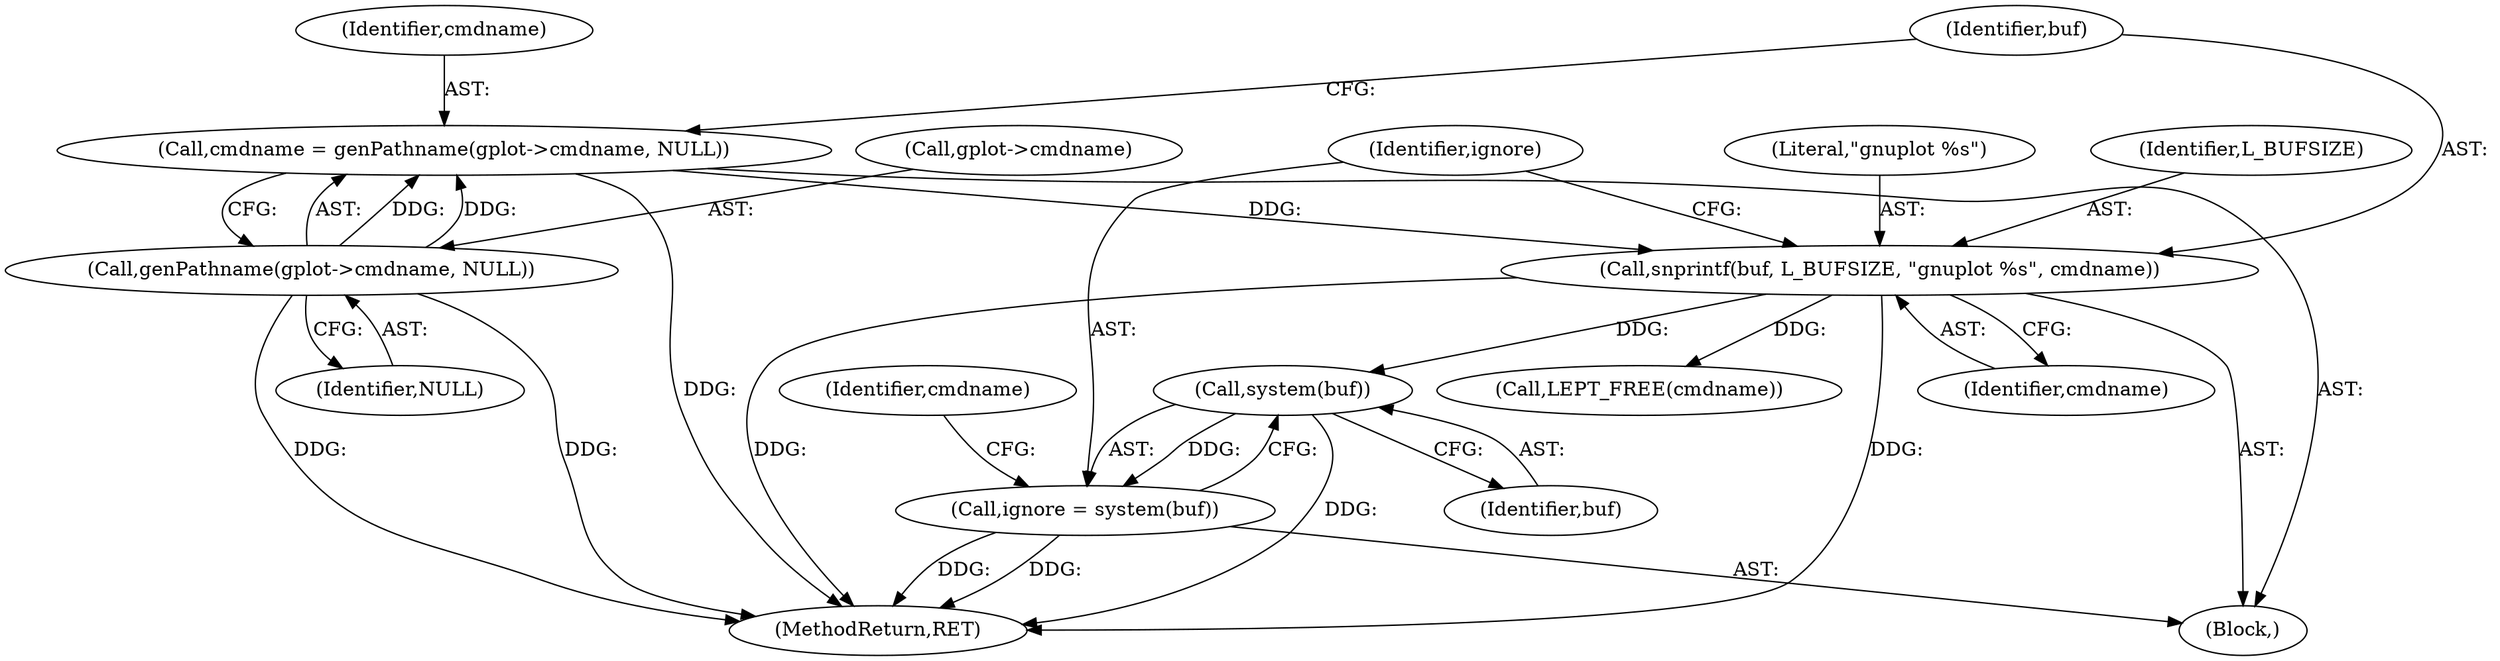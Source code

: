 digraph "0_leptonica_ee301cb2029db8a6289c5295daa42bba7715e99a_3@API" {
"1000135" [label="(Call,system(buf))"];
"1000128" [label="(Call,snprintf(buf, L_BUFSIZE, \"gnuplot %s\", cmdname))"];
"1000121" [label="(Call,cmdname = genPathname(gplot->cmdname, NULL))"];
"1000123" [label="(Call,genPathname(gplot->cmdname, NULL))"];
"1000133" [label="(Call,ignore = system(buf))"];
"1000124" [label="(Call,gplot->cmdname)"];
"1000129" [label="(Identifier,buf)"];
"1000121" [label="(Call,cmdname = genPathname(gplot->cmdname, NULL))"];
"1000133" [label="(Call,ignore = system(buf))"];
"1000134" [label="(Identifier,ignore)"];
"1000132" [label="(Identifier,cmdname)"];
"1000141" [label="(MethodReturn,RET)"];
"1000131" [label="(Literal,\"gnuplot %s\")"];
"1000127" [label="(Identifier,NULL)"];
"1000128" [label="(Call,snprintf(buf, L_BUFSIZE, \"gnuplot %s\", cmdname))"];
"1000103" [label="(Block,)"];
"1000137" [label="(Call,LEPT_FREE(cmdname))"];
"1000122" [label="(Identifier,cmdname)"];
"1000136" [label="(Identifier,buf)"];
"1000138" [label="(Identifier,cmdname)"];
"1000135" [label="(Call,system(buf))"];
"1000123" [label="(Call,genPathname(gplot->cmdname, NULL))"];
"1000130" [label="(Identifier,L_BUFSIZE)"];
"1000135" -> "1000133"  [label="AST: "];
"1000135" -> "1000136"  [label="CFG: "];
"1000136" -> "1000135"  [label="AST: "];
"1000133" -> "1000135"  [label="CFG: "];
"1000135" -> "1000141"  [label="DDG: "];
"1000135" -> "1000133"  [label="DDG: "];
"1000128" -> "1000135"  [label="DDG: "];
"1000128" -> "1000103"  [label="AST: "];
"1000128" -> "1000132"  [label="CFG: "];
"1000129" -> "1000128"  [label="AST: "];
"1000130" -> "1000128"  [label="AST: "];
"1000131" -> "1000128"  [label="AST: "];
"1000132" -> "1000128"  [label="AST: "];
"1000134" -> "1000128"  [label="CFG: "];
"1000128" -> "1000141"  [label="DDG: "];
"1000128" -> "1000141"  [label="DDG: "];
"1000121" -> "1000128"  [label="DDG: "];
"1000128" -> "1000137"  [label="DDG: "];
"1000121" -> "1000103"  [label="AST: "];
"1000121" -> "1000123"  [label="CFG: "];
"1000122" -> "1000121"  [label="AST: "];
"1000123" -> "1000121"  [label="AST: "];
"1000129" -> "1000121"  [label="CFG: "];
"1000121" -> "1000141"  [label="DDG: "];
"1000123" -> "1000121"  [label="DDG: "];
"1000123" -> "1000121"  [label="DDG: "];
"1000123" -> "1000127"  [label="CFG: "];
"1000124" -> "1000123"  [label="AST: "];
"1000127" -> "1000123"  [label="AST: "];
"1000123" -> "1000141"  [label="DDG: "];
"1000123" -> "1000141"  [label="DDG: "];
"1000133" -> "1000103"  [label="AST: "];
"1000134" -> "1000133"  [label="AST: "];
"1000138" -> "1000133"  [label="CFG: "];
"1000133" -> "1000141"  [label="DDG: "];
"1000133" -> "1000141"  [label="DDG: "];
}
